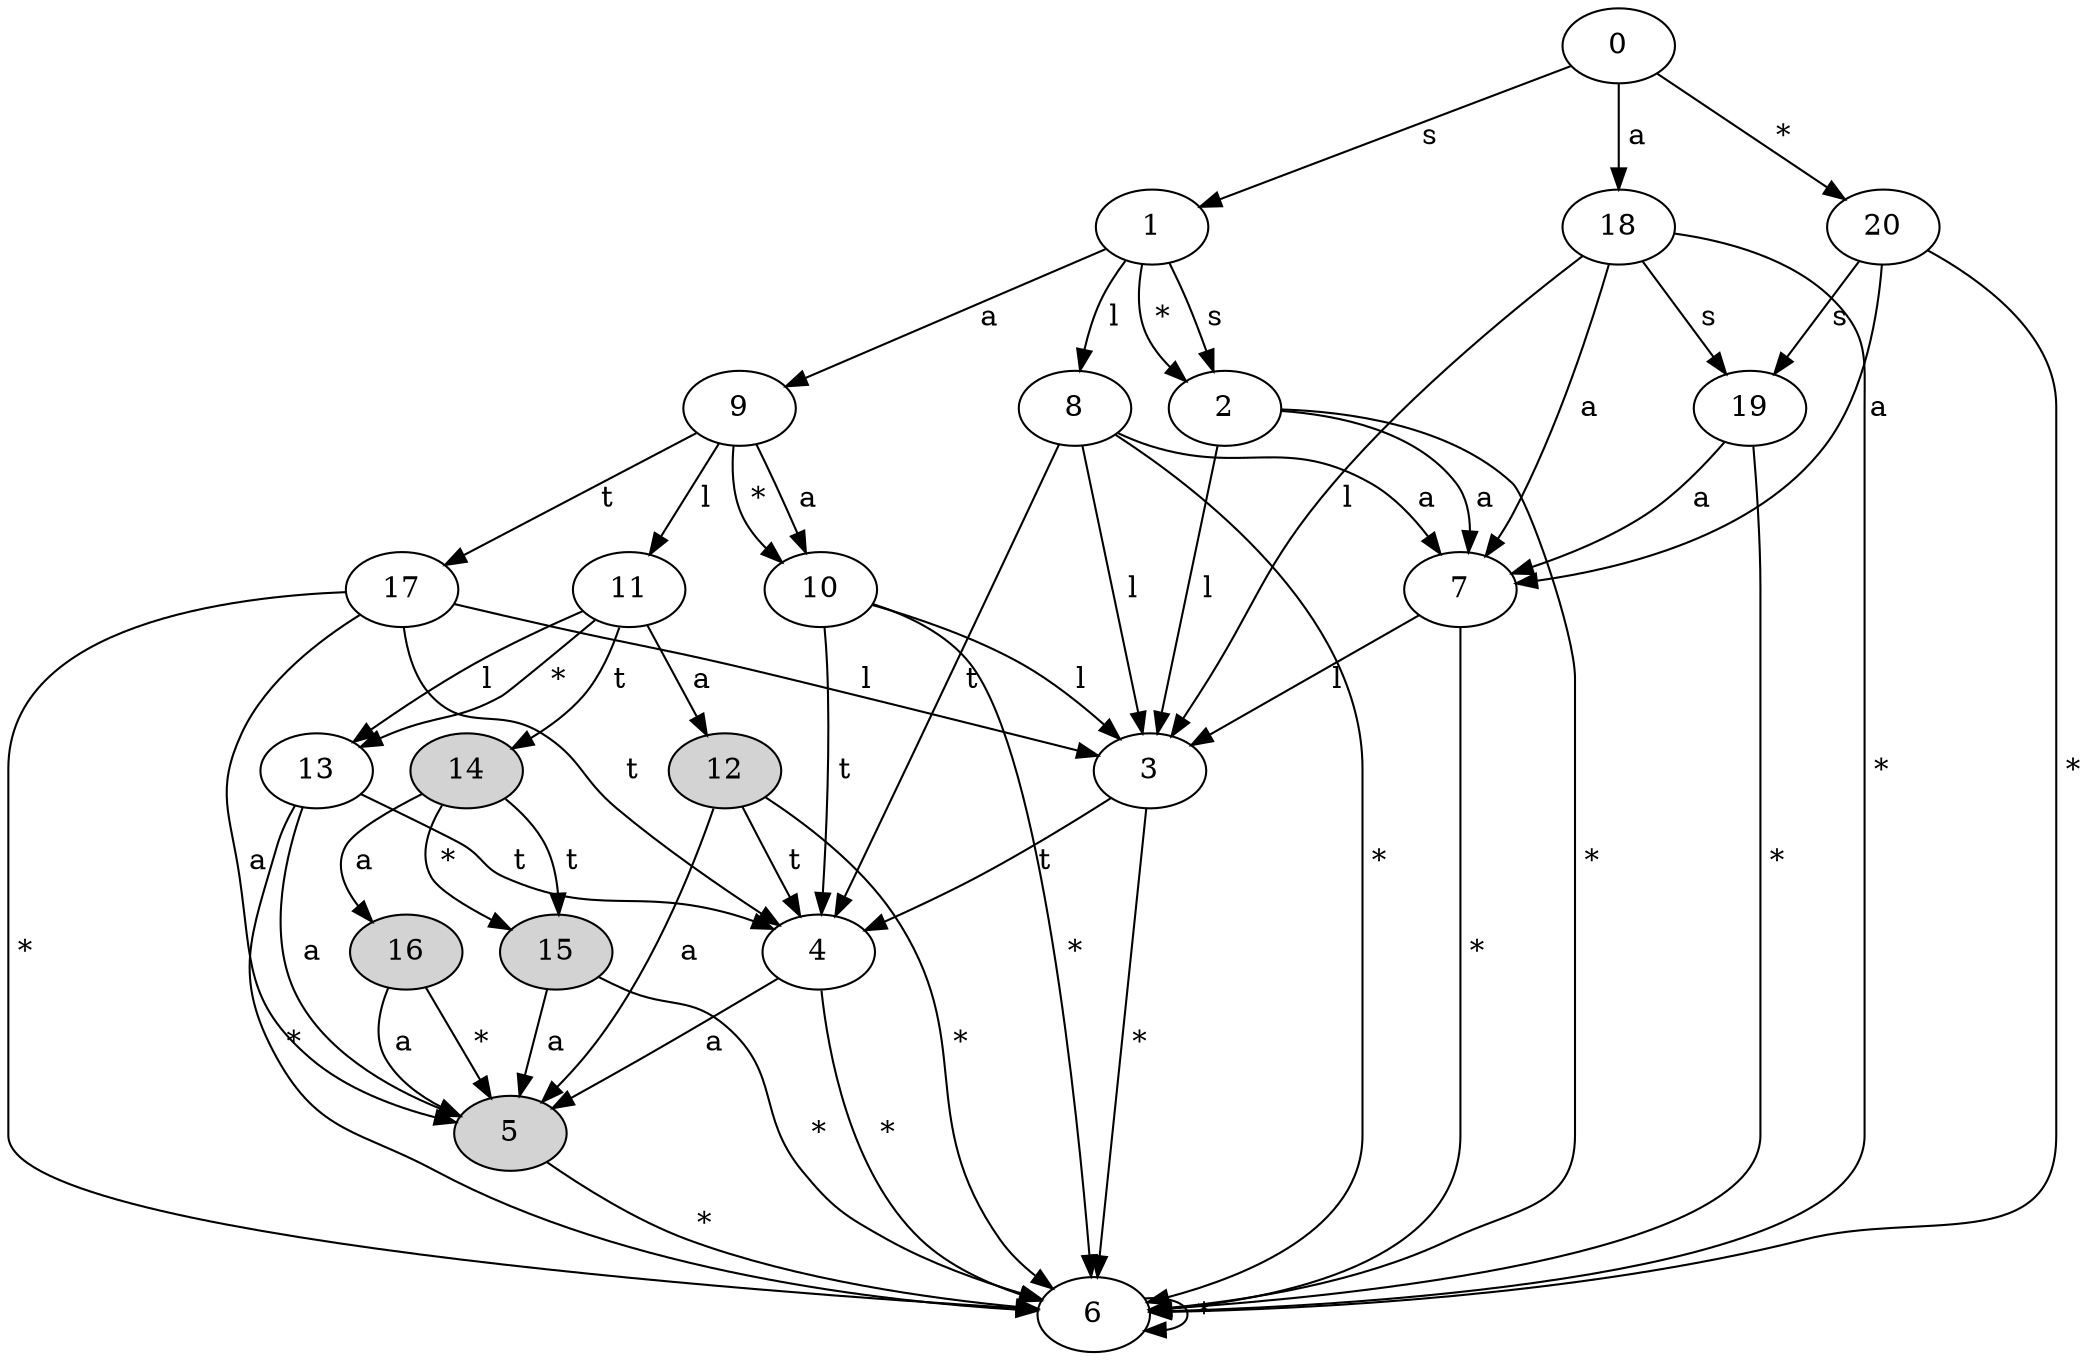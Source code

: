 digraph G {
	0 -> 1 [label=" s "]
	0 -> 18 [label=" a "]
	0 -> 20 [label=" * "]
	1 -> 2 [label=" s "]
	1 -> 8 [label=" l "]
	1 -> 9 [label=" a "]
	1 -> 2 [label=" * "]
	2 -> 3 [label=" l "]
	2 -> 7 [label=" a "]
	2 -> 6 [label=" * "]
	3 -> 4 [label=" t "]
	3 -> 6 [label=" * "]
	4 -> 5 [label=" a "]
	4 -> 6 [label=" * "]
	5 -> 6 [label=" * "]
	6 -> 6 [label=" * "]
	7 -> 3 [label=" l "]
	7 -> 6 [label=" * "]
	8 -> 6 [label=" * "]
	8 -> 3 [label=" l "]
	8 -> 7 [label=" a "]
	8 -> 4 [label=" t "]
	9 -> 10 [label=" * "]
	9 -> 11 [label=" l "]
	9 -> 10 [label=" a "]
	9 -> 17 [label=" t "]
	10 -> 3 [label=" l "]
	10 -> 4 [label=" t "]
	10 -> 6 [label=" * "]
	11 -> 12 [label=" a "]
	11 -> 13 [label=" l "]
	11 -> 14 [label=" t "]
	11 -> 13 [label=" * "]
	12 -> 4 [label=" t "]
	12 -> 5 [label=" a "]
	12 -> 6 [label=" * "]
	13 -> 4 [label=" t "]
	13 -> 5 [label=" a "]
	13 -> 6 [label=" * "]
	14 -> 15 [label=" t "]
	14 -> 16 [label=" a "]
	14 -> 15 [label=" * "]
	15 -> 5 [label=" a "]
	15 -> 6 [label=" * "]
	16 -> 5 [label=" a "]
	16 -> 5 [label=" * "]
	17 -> 5 [label=" a "]
	17 -> 3 [label=" l "]
	17 -> 4 [label=" t "]
	17 -> 6 [label=" * "]
	18 -> 19 [label=" s "]
	18 -> 3 [label=" l "]
	18 -> 7 [label=" a "]
	18 -> 6 [label=" * "]
	19 -> 7 [label=" a "]
	19 -> 6 [label=" * "]
	20 -> 19 [label=" s "]
	20 -> 7 [label=" a "]
	20 -> 6 [label=" * "]
	5 [style=filled]
	12 [style=filled]
	14 [style=filled]
	15 [style=filled]
	16 [style=filled]
}